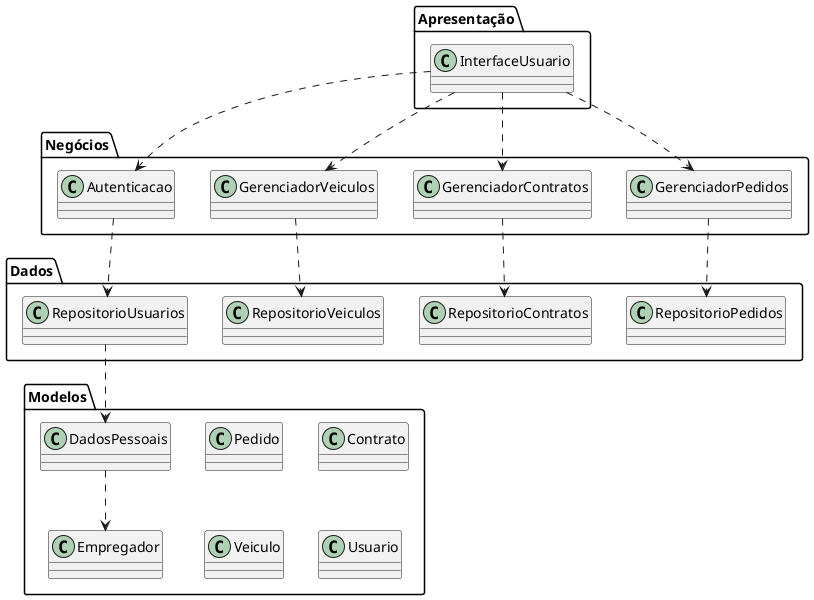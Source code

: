 @startuml

package "Apresentação" {
    class InterfaceUsuario
}

package "Negócios" {
    class GerenciadorPedidos
    class GerenciadorContratos
    class GerenciadorVeiculos
    class Autenticacao
}

package "Dados" {
    class RepositorioPedidos
    class RepositorioContratos
    class RepositorioVeiculos
    class RepositorioUsuarios
}

package "Modelos" {
    class Pedido
    class Contrato
    class Veiculo
    class Usuario
    class DadosPessoais
    class Empregador
}

' Definindo o estilo das setas e conectando os pacotes de forma limpa
InterfaceUsuario -[hidden]-> GerenciadorPedidos
InterfaceUsuario ..> GerenciadorPedidos
InterfaceUsuario ..> GerenciadorContratos
InterfaceUsuario ..> GerenciadorVeiculos
InterfaceUsuario ..> Autenticacao

GerenciadorPedidos ..> RepositorioPedidos
GerenciadorContratos ..> RepositorioContratos
GerenciadorVeiculos ..> RepositorioVeiculos
Autenticacao ..> RepositorioUsuarios

RepositorioUsuarios ..> DadosPessoais
DadosPessoais ..> Empregador

@enduml
